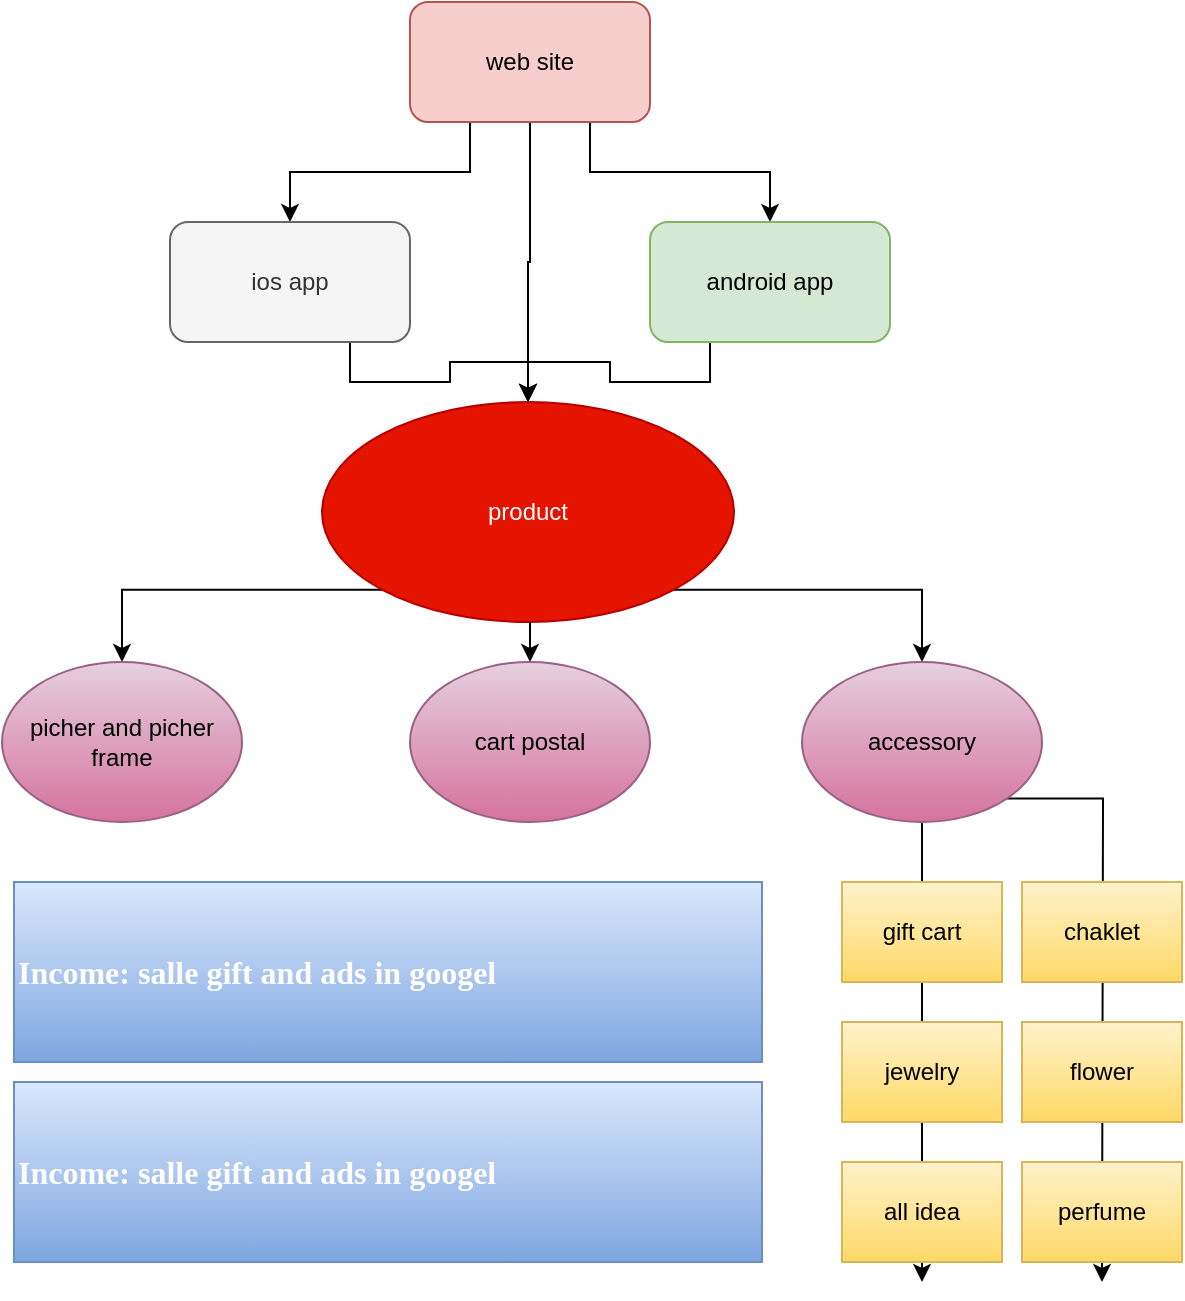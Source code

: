 <mxfile version="13.7.9" type="github">
  <diagram id="BzG-idGq5Re7dHi9zUym" name="Page-1">
    <mxGraphModel dx="1422" dy="794" grid="1" gridSize="10" guides="1" tooltips="1" connect="1" arrows="1" fold="1" page="1" pageScale="1" pageWidth="827" pageHeight="1169" math="0" shadow="0">
      <root>
        <mxCell id="0" />
        <mxCell id="1" parent="0" />
        <mxCell id="_zSGnlk9lr0JbZR3jzwY-6" style="edgeStyle=orthogonalEdgeStyle;rounded=0;orthogonalLoop=1;jettySize=auto;html=1;exitX=0.25;exitY=1;exitDx=0;exitDy=0;entryX=0.5;entryY=0;entryDx=0;entryDy=0;" edge="1" parent="1" source="_zSGnlk9lr0JbZR3jzwY-1" target="_zSGnlk9lr0JbZR3jzwY-2">
          <mxGeometry relative="1" as="geometry" />
        </mxCell>
        <mxCell id="_zSGnlk9lr0JbZR3jzwY-7" style="edgeStyle=orthogonalEdgeStyle;rounded=0;orthogonalLoop=1;jettySize=auto;html=1;exitX=0.75;exitY=1;exitDx=0;exitDy=0;" edge="1" parent="1" source="_zSGnlk9lr0JbZR3jzwY-1" target="_zSGnlk9lr0JbZR3jzwY-3">
          <mxGeometry relative="1" as="geometry" />
        </mxCell>
        <mxCell id="_zSGnlk9lr0JbZR3jzwY-20" style="edgeStyle=orthogonalEdgeStyle;rounded=0;orthogonalLoop=1;jettySize=auto;html=1;exitX=0.5;exitY=1;exitDx=0;exitDy=0;entryX=0.5;entryY=0;entryDx=0;entryDy=0;" edge="1" parent="1" source="_zSGnlk9lr0JbZR3jzwY-1" target="_zSGnlk9lr0JbZR3jzwY-10">
          <mxGeometry relative="1" as="geometry" />
        </mxCell>
        <mxCell id="_zSGnlk9lr0JbZR3jzwY-1" value="web site" style="rounded=1;whiteSpace=wrap;html=1;fillColor=#f8cecc;strokeColor=#b85450;" vertex="1" parent="1">
          <mxGeometry x="354" y="20" width="120" height="60" as="geometry" />
        </mxCell>
        <mxCell id="_zSGnlk9lr0JbZR3jzwY-18" style="edgeStyle=orthogonalEdgeStyle;rounded=0;orthogonalLoop=1;jettySize=auto;html=1;exitX=0.75;exitY=1;exitDx=0;exitDy=0;" edge="1" parent="1" source="_zSGnlk9lr0JbZR3jzwY-2" target="_zSGnlk9lr0JbZR3jzwY-10">
          <mxGeometry relative="1" as="geometry" />
        </mxCell>
        <mxCell id="_zSGnlk9lr0JbZR3jzwY-2" value="ios app" style="rounded=1;whiteSpace=wrap;html=1;fillColor=#f5f5f5;strokeColor=#666666;fontColor=#333333;" vertex="1" parent="1">
          <mxGeometry x="234" y="130" width="120" height="60" as="geometry" />
        </mxCell>
        <mxCell id="_zSGnlk9lr0JbZR3jzwY-19" style="edgeStyle=orthogonalEdgeStyle;rounded=0;orthogonalLoop=1;jettySize=auto;html=1;exitX=0.25;exitY=1;exitDx=0;exitDy=0;entryX=0.5;entryY=0;entryDx=0;entryDy=0;" edge="1" parent="1" source="_zSGnlk9lr0JbZR3jzwY-3" target="_zSGnlk9lr0JbZR3jzwY-10">
          <mxGeometry relative="1" as="geometry" />
        </mxCell>
        <mxCell id="_zSGnlk9lr0JbZR3jzwY-3" value="android app" style="rounded=1;whiteSpace=wrap;html=1;fillColor=#d5e8d4;strokeColor=#82b366;" vertex="1" parent="1">
          <mxGeometry x="474" y="130" width="120" height="60" as="geometry" />
        </mxCell>
        <mxCell id="_zSGnlk9lr0JbZR3jzwY-26" style="edgeStyle=orthogonalEdgeStyle;rounded=0;orthogonalLoop=1;jettySize=auto;html=1;exitX=0;exitY=1;exitDx=0;exitDy=0;entryX=0.5;entryY=0;entryDx=0;entryDy=0;" edge="1" parent="1" source="_zSGnlk9lr0JbZR3jzwY-10" target="_zSGnlk9lr0JbZR3jzwY-11">
          <mxGeometry relative="1" as="geometry" />
        </mxCell>
        <mxCell id="_zSGnlk9lr0JbZR3jzwY-28" style="edgeStyle=orthogonalEdgeStyle;rounded=0;orthogonalLoop=1;jettySize=auto;html=1;exitX=0.5;exitY=1;exitDx=0;exitDy=0;entryX=0.5;entryY=0;entryDx=0;entryDy=0;" edge="1" parent="1" source="_zSGnlk9lr0JbZR3jzwY-10" target="_zSGnlk9lr0JbZR3jzwY-12">
          <mxGeometry relative="1" as="geometry" />
        </mxCell>
        <mxCell id="_zSGnlk9lr0JbZR3jzwY-29" style="edgeStyle=orthogonalEdgeStyle;rounded=0;orthogonalLoop=1;jettySize=auto;html=1;exitX=1;exitY=1;exitDx=0;exitDy=0;entryX=0.5;entryY=0;entryDx=0;entryDy=0;" edge="1" parent="1" source="_zSGnlk9lr0JbZR3jzwY-10" target="_zSGnlk9lr0JbZR3jzwY-13">
          <mxGeometry relative="1" as="geometry" />
        </mxCell>
        <mxCell id="_zSGnlk9lr0JbZR3jzwY-10" value="product" style="ellipse;whiteSpace=wrap;html=1;fillColor=#e51400;strokeColor=#B20000;fontColor=#ffffff;" vertex="1" parent="1">
          <mxGeometry x="310" y="220" width="206" height="110" as="geometry" />
        </mxCell>
        <mxCell id="_zSGnlk9lr0JbZR3jzwY-11" value="picher and picher frame" style="ellipse;whiteSpace=wrap;html=1;gradientColor=#d5739d;fillColor=#e6d0de;strokeColor=#996185;" vertex="1" parent="1">
          <mxGeometry x="150" y="350" width="120" height="80" as="geometry" />
        </mxCell>
        <mxCell id="_zSGnlk9lr0JbZR3jzwY-12" value="cart postal" style="ellipse;whiteSpace=wrap;html=1;gradientColor=#d5739d;fillColor=#e6d0de;strokeColor=#996185;" vertex="1" parent="1">
          <mxGeometry x="354" y="350" width="120" height="80" as="geometry" />
        </mxCell>
        <mxCell id="_zSGnlk9lr0JbZR3jzwY-31" style="edgeStyle=orthogonalEdgeStyle;rounded=0;orthogonalLoop=1;jettySize=auto;html=1;exitX=0.5;exitY=1;exitDx=0;exitDy=0;" edge="1" parent="1" source="_zSGnlk9lr0JbZR3jzwY-13">
          <mxGeometry relative="1" as="geometry">
            <mxPoint x="610" y="660" as="targetPoint" />
          </mxGeometry>
        </mxCell>
        <mxCell id="_zSGnlk9lr0JbZR3jzwY-35" style="edgeStyle=orthogonalEdgeStyle;rounded=0;orthogonalLoop=1;jettySize=auto;html=1;exitX=1;exitY=1;exitDx=0;exitDy=0;" edge="1" parent="1" source="_zSGnlk9lr0JbZR3jzwY-13">
          <mxGeometry relative="1" as="geometry">
            <mxPoint x="700" y="660" as="targetPoint" />
          </mxGeometry>
        </mxCell>
        <mxCell id="_zSGnlk9lr0JbZR3jzwY-13" value="accessory" style="ellipse;whiteSpace=wrap;html=1;gradientColor=#d5739d;fillColor=#e6d0de;strokeColor=#996185;" vertex="1" parent="1">
          <mxGeometry x="550" y="350" width="120" height="80" as="geometry" />
        </mxCell>
        <mxCell id="_zSGnlk9lr0JbZR3jzwY-15" value="gift cart" style="rounded=0;whiteSpace=wrap;html=1;gradientColor=#ffd966;fillColor=#fff2cc;strokeColor=#d6b656;" vertex="1" parent="1">
          <mxGeometry x="570" y="460" width="80" height="50" as="geometry" />
        </mxCell>
        <mxCell id="_zSGnlk9lr0JbZR3jzwY-21" value="jewelry" style="rounded=0;whiteSpace=wrap;html=1;gradientColor=#ffd966;fillColor=#fff2cc;strokeColor=#d6b656;" vertex="1" parent="1">
          <mxGeometry x="570" y="530" width="80" height="50" as="geometry" />
        </mxCell>
        <mxCell id="_zSGnlk9lr0JbZR3jzwY-22" value="all idea" style="rounded=0;whiteSpace=wrap;html=1;gradientColor=#ffd966;fillColor=#fff2cc;strokeColor=#d6b656;" vertex="1" parent="1">
          <mxGeometry x="570" y="600" width="80" height="50" as="geometry" />
        </mxCell>
        <mxCell id="_zSGnlk9lr0JbZR3jzwY-23" value="chaklet" style="rounded=0;whiteSpace=wrap;html=1;gradientColor=#ffd966;fillColor=#fff2cc;strokeColor=#d6b656;" vertex="1" parent="1">
          <mxGeometry x="660" y="460" width="80" height="50" as="geometry" />
        </mxCell>
        <mxCell id="_zSGnlk9lr0JbZR3jzwY-24" value="flower" style="rounded=0;whiteSpace=wrap;html=1;gradientColor=#ffd966;fillColor=#fff2cc;strokeColor=#d6b656;" vertex="1" parent="1">
          <mxGeometry x="660" y="530" width="80" height="50" as="geometry" />
        </mxCell>
        <mxCell id="_zSGnlk9lr0JbZR3jzwY-25" value="perfume" style="rounded=0;whiteSpace=wrap;html=1;gradientColor=#ffd966;fillColor=#fff2cc;strokeColor=#d6b656;" vertex="1" parent="1">
          <mxGeometry x="660" y="600" width="80" height="50" as="geometry" />
        </mxCell>
        <mxCell id="_zSGnlk9lr0JbZR3jzwY-38" value="Income: salle gift and ads in googel" style="rounded=0;whiteSpace=wrap;html=1;gradientColor=#7ea6e0;fillColor=#dae8fc;strokeColor=#6c8ebf;fontFamily=Verdana;fontStyle=1;fontColor=#FFFFFF;fontSize=16;align=left;" vertex="1" parent="1">
          <mxGeometry x="156" y="460" width="374" height="90" as="geometry" />
        </mxCell>
        <mxCell id="_zSGnlk9lr0JbZR3jzwY-39" value="Income: salle gift and ads in googel" style="rounded=0;whiteSpace=wrap;html=1;gradientColor=#7ea6e0;fillColor=#dae8fc;strokeColor=#6c8ebf;fontFamily=Verdana;fontStyle=1;fontColor=#FFFFFF;fontSize=16;align=left;" vertex="1" parent="1">
          <mxGeometry x="156" y="560" width="374" height="90" as="geometry" />
        </mxCell>
      </root>
    </mxGraphModel>
  </diagram>
</mxfile>
